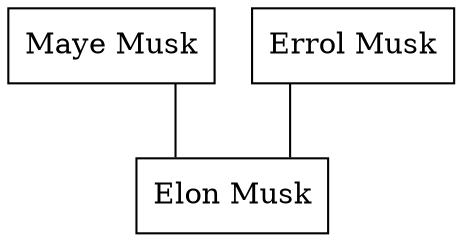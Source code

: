 
digraph
{
splines = ortho;
ElonMusk31910f36216d450fbc3003fcd4954950 [shape=box, label = "Elon Musk", color = black];
MayeMusk5999521dd1c74d008b654ceed5f88440 [shape=box, label = "Maye Musk", color = black];
ErrolMuskd66ab667b26240c5ae9afcc36f08d639 [shape=box, label = "Errol Musk", color = black];

MayeMusk5999521dd1c74d008b654ceed5f88440 -> ElonMusk31910f36216d450fbc3003fcd4954950 [dir=none];
ErrolMuskd66ab667b26240c5ae9afcc36f08d639 -> ElonMusk31910f36216d450fbc3003fcd4954950 [dir=none];
}
